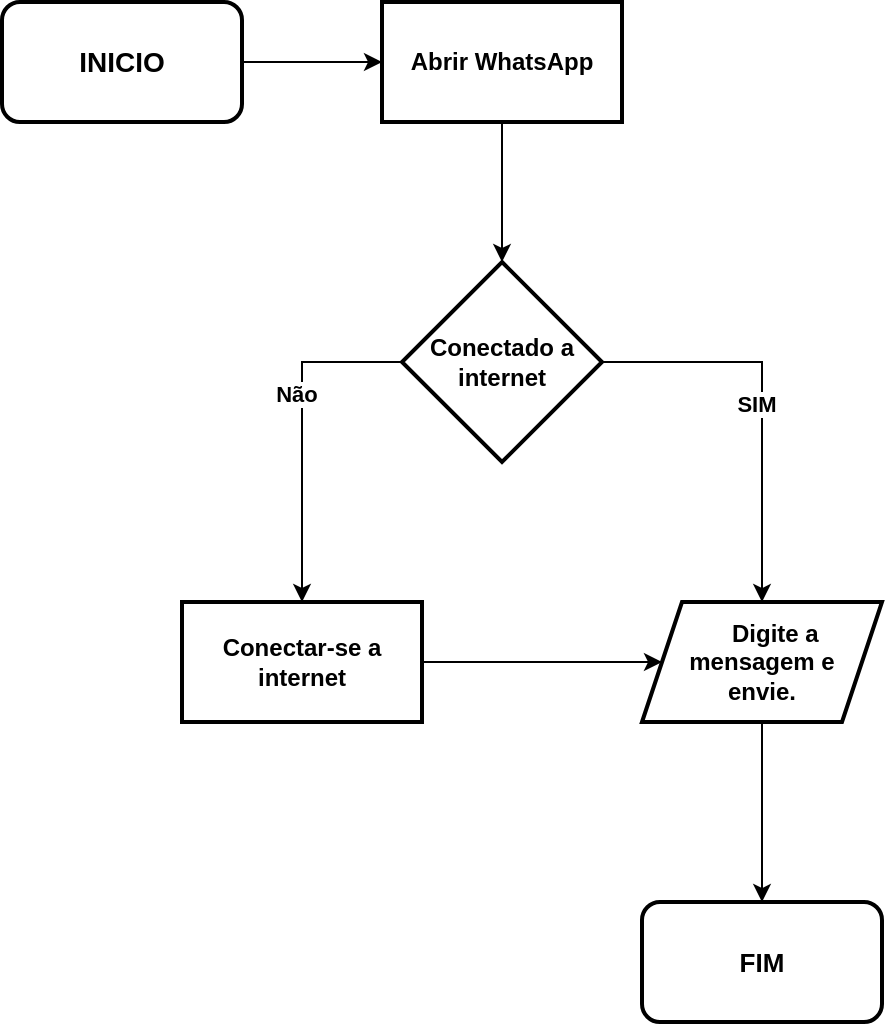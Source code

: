 <mxfile version="14.5.10" type="github"><diagram id="c8SV_867rug5lelz5eD2" name="Page-1"><mxGraphModel dx="782" dy="706" grid="1" gridSize="10" guides="1" tooltips="1" connect="1" arrows="1" fold="1" page="1" pageScale="1" pageWidth="827" pageHeight="1169" math="0" shadow="0"><root><mxCell id="0"/><mxCell id="1" parent="0"/><mxCell id="BSWdC1AVCV_HbChTrPbX-1" value="&lt;b&gt;&lt;font style=&quot;font-size: 14px&quot;&gt;INICIO&lt;/font&gt;&lt;/b&gt;" style="rounded=1;whiteSpace=wrap;html=1;strokeWidth=2;" vertex="1" parent="1"><mxGeometry x="60" y="50" width="120" height="60" as="geometry"/></mxCell><mxCell id="BSWdC1AVCV_HbChTrPbX-2" value="" style="endArrow=classic;html=1;exitX=1;exitY=0.5;exitDx=0;exitDy=0;" edge="1" parent="1" source="BSWdC1AVCV_HbChTrPbX-1"><mxGeometry width="50" height="50" relative="1" as="geometry"><mxPoint x="380" y="390" as="sourcePoint"/><mxPoint x="250" y="80" as="targetPoint"/></mxGeometry></mxCell><mxCell id="BSWdC1AVCV_HbChTrPbX-16" style="edgeStyle=orthogonalEdgeStyle;rounded=0;orthogonalLoop=1;jettySize=auto;html=1;exitX=0.5;exitY=1;exitDx=0;exitDy=0;entryX=0.5;entryY=0;entryDx=0;entryDy=0;" edge="1" parent="1" source="BSWdC1AVCV_HbChTrPbX-3" target="BSWdC1AVCV_HbChTrPbX-15"><mxGeometry relative="1" as="geometry"/></mxCell><mxCell id="BSWdC1AVCV_HbChTrPbX-3" value="&lt;b&gt;&amp;nbsp; &amp;nbsp; Digite a mensagem e &lt;br&gt;envie.&lt;/b&gt;" style="shape=parallelogram;perimeter=parallelogramPerimeter;whiteSpace=wrap;html=1;fixedSize=1;strokeWidth=2;" vertex="1" parent="1"><mxGeometry x="380" y="350" width="120" height="60" as="geometry"/></mxCell><mxCell id="BSWdC1AVCV_HbChTrPbX-9" style="edgeStyle=orthogonalEdgeStyle;rounded=0;orthogonalLoop=1;jettySize=auto;html=1;exitX=0.5;exitY=1;exitDx=0;exitDy=0;entryX=0.5;entryY=0;entryDx=0;entryDy=0;entryPerimeter=0;" edge="1" parent="1" source="BSWdC1AVCV_HbChTrPbX-4" target="BSWdC1AVCV_HbChTrPbX-6"><mxGeometry relative="1" as="geometry"/></mxCell><mxCell id="BSWdC1AVCV_HbChTrPbX-4" value="&lt;b&gt;Abrir WhatsApp&lt;/b&gt;" style="rounded=0;whiteSpace=wrap;html=1;strokeWidth=2;" vertex="1" parent="1"><mxGeometry x="250" y="50" width="120" height="60" as="geometry"/></mxCell><mxCell id="BSWdC1AVCV_HbChTrPbX-10" style="edgeStyle=orthogonalEdgeStyle;rounded=0;orthogonalLoop=1;jettySize=auto;html=1;exitX=1;exitY=0.5;exitDx=0;exitDy=0;entryX=1;entryY=0.5;entryDx=0;entryDy=0;" edge="1" parent="1" source="BSWdC1AVCV_HbChTrPbX-5" target="BSWdC1AVCV_HbChTrPbX-5"><mxGeometry relative="1" as="geometry"><mxPoint x="210" y="430" as="targetPoint"/></mxGeometry></mxCell><mxCell id="BSWdC1AVCV_HbChTrPbX-17" style="edgeStyle=orthogonalEdgeStyle;rounded=0;orthogonalLoop=1;jettySize=auto;html=1;exitX=1;exitY=0.5;exitDx=0;exitDy=0;entryX=1;entryY=0.5;entryDx=0;entryDy=0;" edge="1" parent="1" source="BSWdC1AVCV_HbChTrPbX-5" target="BSWdC1AVCV_HbChTrPbX-5"><mxGeometry relative="1" as="geometry"><mxPoint x="310" y="394" as="targetPoint"/></mxGeometry></mxCell><mxCell id="BSWdC1AVCV_HbChTrPbX-18" style="edgeStyle=orthogonalEdgeStyle;rounded=0;orthogonalLoop=1;jettySize=auto;html=1;exitX=1;exitY=0.5;exitDx=0;exitDy=0;entryX=0;entryY=0.5;entryDx=0;entryDy=0;" edge="1" parent="1" source="BSWdC1AVCV_HbChTrPbX-5" target="BSWdC1AVCV_HbChTrPbX-3"><mxGeometry relative="1" as="geometry"/></mxCell><mxCell id="BSWdC1AVCV_HbChTrPbX-5" value="&lt;b&gt;Conectar-se a internet&lt;/b&gt;" style="rounded=0;whiteSpace=wrap;html=1;strokeWidth=2;" vertex="1" parent="1"><mxGeometry x="150" y="350" width="120" height="60" as="geometry"/></mxCell><mxCell id="BSWdC1AVCV_HbChTrPbX-7" style="edgeStyle=orthogonalEdgeStyle;rounded=0;orthogonalLoop=1;jettySize=auto;html=1;exitX=0;exitY=0.5;exitDx=0;exitDy=0;exitPerimeter=0;entryX=0.5;entryY=0;entryDx=0;entryDy=0;" edge="1" parent="1" source="BSWdC1AVCV_HbChTrPbX-6" target="BSWdC1AVCV_HbChTrPbX-5"><mxGeometry relative="1" as="geometry"/></mxCell><mxCell id="BSWdC1AVCV_HbChTrPbX-13" value="Não" style="edgeLabel;html=1;align=center;verticalAlign=middle;resizable=0;points=[];fontStyle=1" vertex="1" connectable="0" parent="BSWdC1AVCV_HbChTrPbX-7"><mxGeometry x="-0.222" y="-3" relative="1" as="geometry"><mxPoint as="offset"/></mxGeometry></mxCell><mxCell id="BSWdC1AVCV_HbChTrPbX-8" style="edgeStyle=orthogonalEdgeStyle;rounded=0;orthogonalLoop=1;jettySize=auto;html=1;exitX=1;exitY=0.5;exitDx=0;exitDy=0;exitPerimeter=0;entryX=0.5;entryY=0;entryDx=0;entryDy=0;" edge="1" parent="1" source="BSWdC1AVCV_HbChTrPbX-6" target="BSWdC1AVCV_HbChTrPbX-3"><mxGeometry relative="1" as="geometry"/></mxCell><mxCell id="BSWdC1AVCV_HbChTrPbX-14" value="SIM" style="edgeLabel;html=1;align=center;verticalAlign=middle;resizable=0;points=[];fontStyle=1" vertex="1" connectable="0" parent="BSWdC1AVCV_HbChTrPbX-8"><mxGeometry x="0.01" y="-3" relative="1" as="geometry"><mxPoint as="offset"/></mxGeometry></mxCell><mxCell id="BSWdC1AVCV_HbChTrPbX-6" value="&lt;b&gt;Conectado a internet&lt;/b&gt;" style="strokeWidth=2;html=1;shape=mxgraph.flowchart.decision;whiteSpace=wrap;" vertex="1" parent="1"><mxGeometry x="260" y="180" width="100" height="100" as="geometry"/></mxCell><mxCell id="BSWdC1AVCV_HbChTrPbX-15" value="&lt;b&gt;&lt;font style=&quot;font-size: 13px&quot;&gt;FIM&lt;/font&gt;&lt;/b&gt;" style="rounded=1;whiteSpace=wrap;html=1;strokeWidth=2;" vertex="1" parent="1"><mxGeometry x="380" y="500" width="120" height="60" as="geometry"/></mxCell></root></mxGraphModel></diagram></mxfile>